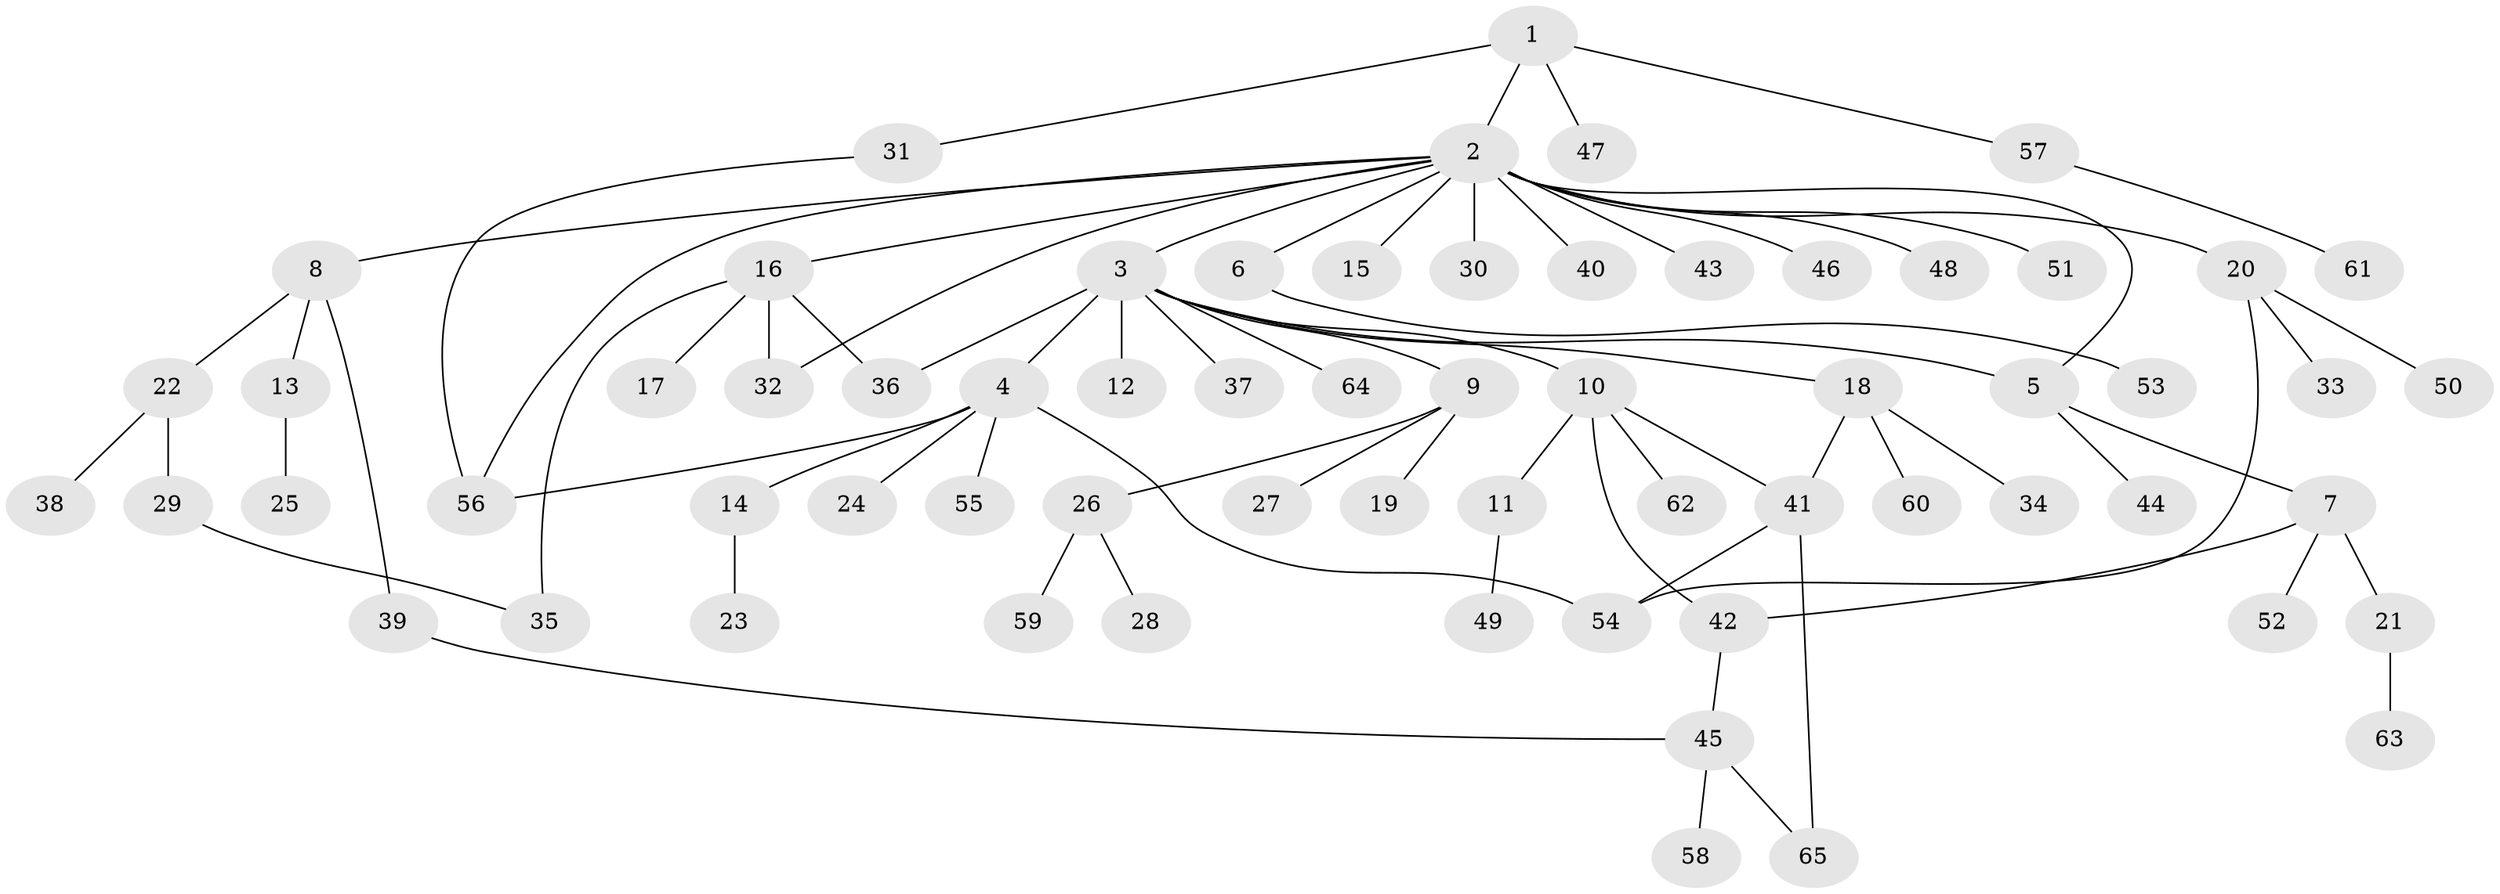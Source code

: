 // coarse degree distribution, {13: 0.05263157894736842, 9: 0.05263157894736842, 1: 0.631578947368421, 3: 0.05263157894736842, 5: 0.05263157894736842, 4: 0.05263157894736842, 2: 0.10526315789473684}
// Generated by graph-tools (version 1.1) at 2025/18/03/04/25 18:18:18]
// undirected, 65 vertices, 76 edges
graph export_dot {
graph [start="1"]
  node [color=gray90,style=filled];
  1;
  2;
  3;
  4;
  5;
  6;
  7;
  8;
  9;
  10;
  11;
  12;
  13;
  14;
  15;
  16;
  17;
  18;
  19;
  20;
  21;
  22;
  23;
  24;
  25;
  26;
  27;
  28;
  29;
  30;
  31;
  32;
  33;
  34;
  35;
  36;
  37;
  38;
  39;
  40;
  41;
  42;
  43;
  44;
  45;
  46;
  47;
  48;
  49;
  50;
  51;
  52;
  53;
  54;
  55;
  56;
  57;
  58;
  59;
  60;
  61;
  62;
  63;
  64;
  65;
  1 -- 2;
  1 -- 31;
  1 -- 47;
  1 -- 57;
  2 -- 3;
  2 -- 5;
  2 -- 6;
  2 -- 8;
  2 -- 15;
  2 -- 16;
  2 -- 20;
  2 -- 30;
  2 -- 32;
  2 -- 40;
  2 -- 43;
  2 -- 46;
  2 -- 48;
  2 -- 51;
  2 -- 56;
  3 -- 4;
  3 -- 5;
  3 -- 9;
  3 -- 10;
  3 -- 12;
  3 -- 18;
  3 -- 36;
  3 -- 37;
  3 -- 64;
  4 -- 14;
  4 -- 24;
  4 -- 54;
  4 -- 55;
  4 -- 56;
  5 -- 7;
  5 -- 44;
  6 -- 53;
  7 -- 21;
  7 -- 42;
  7 -- 52;
  8 -- 13;
  8 -- 22;
  8 -- 39;
  9 -- 19;
  9 -- 26;
  9 -- 27;
  10 -- 11;
  10 -- 41;
  10 -- 42;
  10 -- 62;
  11 -- 49;
  13 -- 25;
  14 -- 23;
  16 -- 17;
  16 -- 32;
  16 -- 35;
  16 -- 36;
  18 -- 34;
  18 -- 41;
  18 -- 60;
  20 -- 33;
  20 -- 50;
  20 -- 54;
  21 -- 63;
  22 -- 29;
  22 -- 38;
  26 -- 28;
  26 -- 59;
  29 -- 35;
  31 -- 56;
  39 -- 45;
  41 -- 54;
  41 -- 65;
  42 -- 45;
  45 -- 58;
  45 -- 65;
  57 -- 61;
}
